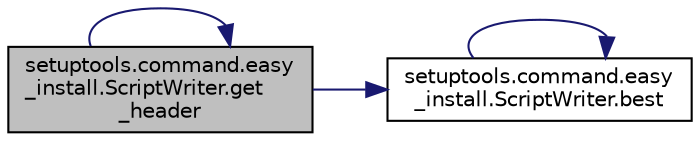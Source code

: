 digraph "setuptools.command.easy_install.ScriptWriter.get_header"
{
 // LATEX_PDF_SIZE
  edge [fontname="Helvetica",fontsize="10",labelfontname="Helvetica",labelfontsize="10"];
  node [fontname="Helvetica",fontsize="10",shape=record];
  rankdir="LR";
  Node1 [label="setuptools.command.easy\l_install.ScriptWriter.get\l_header",height=0.2,width=0.4,color="black", fillcolor="grey75", style="filled", fontcolor="black",tooltip=" "];
  Node1 -> Node2 [color="midnightblue",fontsize="10",style="solid",fontname="Helvetica"];
  Node2 [label="setuptools.command.easy\l_install.ScriptWriter.best",height=0.2,width=0.4,color="black", fillcolor="white", style="filled",URL="$da/d2c/classsetuptools_1_1command_1_1easy__install_1_1_script_writer.html#a1eae4e5243b93a8dd44ec91b0f4987f4",tooltip=" "];
  Node2 -> Node2 [color="midnightblue",fontsize="10",style="solid",fontname="Helvetica"];
  Node1 -> Node1 [color="midnightblue",fontsize="10",style="solid",fontname="Helvetica"];
}
